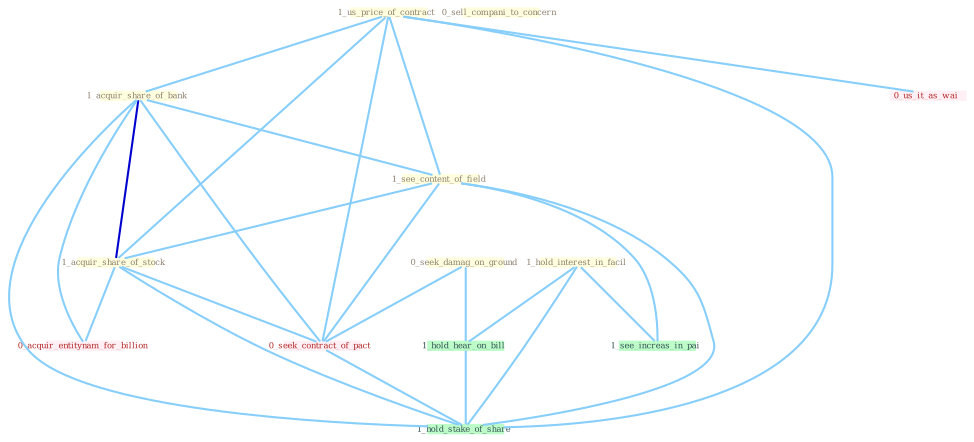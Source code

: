 Graph G{ 
    node
    [shape=polygon,style=filled,width=.5,height=.06,color="#BDFCC9",fixedsize=true,fontsize=4,
    fontcolor="#2f4f4f"];
    {node
    [color="#ffffe0", fontcolor="#8b7d6b"] "1_us_price_of_contract " "1_acquir_share_of_bank " "0_sell_compani_to_concern " "0_seek_damag_on_ground " "1_hold_interest_in_facil " "1_see_content_of_field " "1_acquir_share_of_stock "}
{node [color="#fff0f5", fontcolor="#b22222"] "0_seek_contract_of_pact " "0_us_it_as_wai " "0_acquir_entitynam_for_billion "}
edge [color="#B0E2FF"];

	"1_us_price_of_contract " -- "1_acquir_share_of_bank " [w="1", color="#87cefa" ];
	"1_us_price_of_contract " -- "1_see_content_of_field " [w="1", color="#87cefa" ];
	"1_us_price_of_contract " -- "1_acquir_share_of_stock " [w="1", color="#87cefa" ];
	"1_us_price_of_contract " -- "0_seek_contract_of_pact " [w="1", color="#87cefa" ];
	"1_us_price_of_contract " -- "0_us_it_as_wai " [w="1", color="#87cefa" ];
	"1_us_price_of_contract " -- "1_hold_stake_of_share " [w="1", color="#87cefa" ];
	"1_acquir_share_of_bank " -- "1_see_content_of_field " [w="1", color="#87cefa" ];
	"1_acquir_share_of_bank " -- "1_acquir_share_of_stock " [w="3", color="#0000cd" , len=0.6];
	"1_acquir_share_of_bank " -- "0_seek_contract_of_pact " [w="1", color="#87cefa" ];
	"1_acquir_share_of_bank " -- "0_acquir_entitynam_for_billion " [w="1", color="#87cefa" ];
	"1_acquir_share_of_bank " -- "1_hold_stake_of_share " [w="1", color="#87cefa" ];
	"0_seek_damag_on_ground " -- "0_seek_contract_of_pact " [w="1", color="#87cefa" ];
	"0_seek_damag_on_ground " -- "1_hold_hear_on_bill " [w="1", color="#87cefa" ];
	"1_hold_interest_in_facil " -- "1_see_increas_in_pai " [w="1", color="#87cefa" ];
	"1_hold_interest_in_facil " -- "1_hold_hear_on_bill " [w="1", color="#87cefa" ];
	"1_hold_interest_in_facil " -- "1_hold_stake_of_share " [w="1", color="#87cefa" ];
	"1_see_content_of_field " -- "1_acquir_share_of_stock " [w="1", color="#87cefa" ];
	"1_see_content_of_field " -- "0_seek_contract_of_pact " [w="1", color="#87cefa" ];
	"1_see_content_of_field " -- "1_see_increas_in_pai " [w="1", color="#87cefa" ];
	"1_see_content_of_field " -- "1_hold_stake_of_share " [w="1", color="#87cefa" ];
	"1_acquir_share_of_stock " -- "0_seek_contract_of_pact " [w="1", color="#87cefa" ];
	"1_acquir_share_of_stock " -- "0_acquir_entitynam_for_billion " [w="1", color="#87cefa" ];
	"1_acquir_share_of_stock " -- "1_hold_stake_of_share " [w="1", color="#87cefa" ];
	"0_seek_contract_of_pact " -- "1_hold_stake_of_share " [w="1", color="#87cefa" ];
	"1_hold_hear_on_bill " -- "1_hold_stake_of_share " [w="1", color="#87cefa" ];
}
